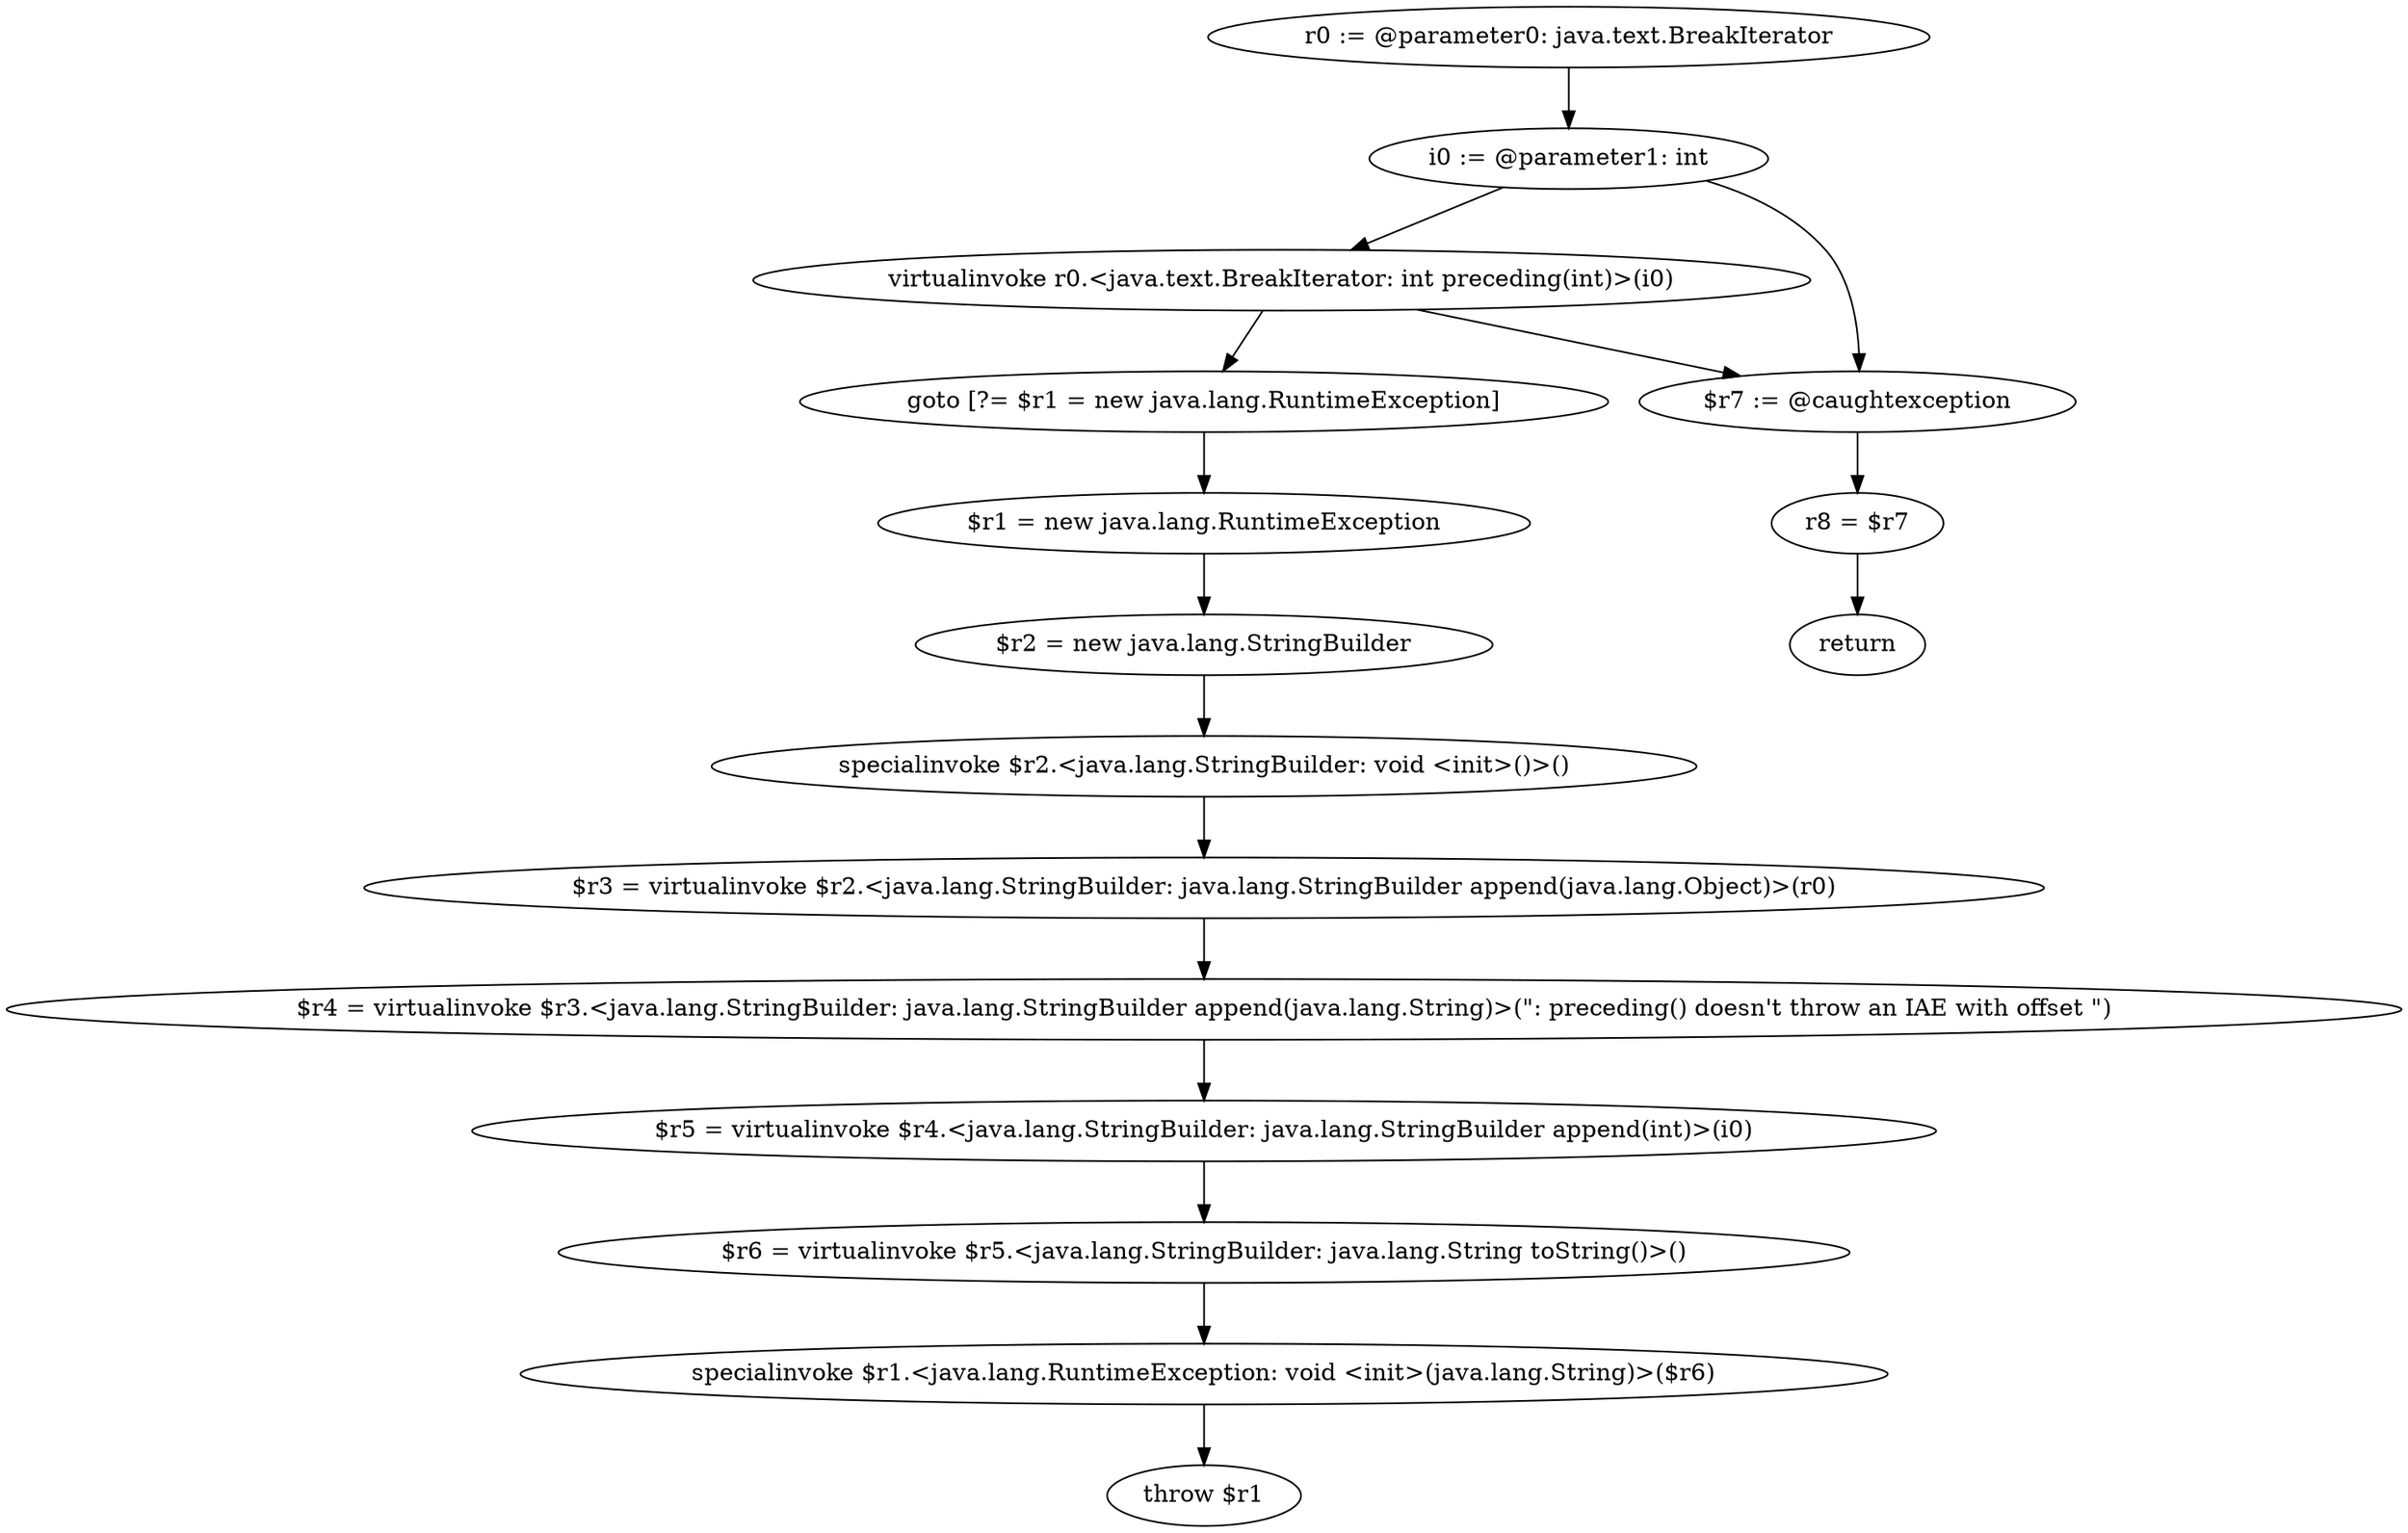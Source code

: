 digraph "unitGraph" {
    "r0 := @parameter0: java.text.BreakIterator"
    "i0 := @parameter1: int"
    "virtualinvoke r0.<java.text.BreakIterator: int preceding(int)>(i0)"
    "goto [?= $r1 = new java.lang.RuntimeException]"
    "$r7 := @caughtexception"
    "r8 = $r7"
    "return"
    "$r1 = new java.lang.RuntimeException"
    "$r2 = new java.lang.StringBuilder"
    "specialinvoke $r2.<java.lang.StringBuilder: void <init>()>()"
    "$r3 = virtualinvoke $r2.<java.lang.StringBuilder: java.lang.StringBuilder append(java.lang.Object)>(r0)"
    "$r4 = virtualinvoke $r3.<java.lang.StringBuilder: java.lang.StringBuilder append(java.lang.String)>(\": preceding() doesn\'t throw an IAE with offset \")"
    "$r5 = virtualinvoke $r4.<java.lang.StringBuilder: java.lang.StringBuilder append(int)>(i0)"
    "$r6 = virtualinvoke $r5.<java.lang.StringBuilder: java.lang.String toString()>()"
    "specialinvoke $r1.<java.lang.RuntimeException: void <init>(java.lang.String)>($r6)"
    "throw $r1"
    "r0 := @parameter0: java.text.BreakIterator"->"i0 := @parameter1: int";
    "i0 := @parameter1: int"->"virtualinvoke r0.<java.text.BreakIterator: int preceding(int)>(i0)";
    "i0 := @parameter1: int"->"$r7 := @caughtexception";
    "virtualinvoke r0.<java.text.BreakIterator: int preceding(int)>(i0)"->"goto [?= $r1 = new java.lang.RuntimeException]";
    "virtualinvoke r0.<java.text.BreakIterator: int preceding(int)>(i0)"->"$r7 := @caughtexception";
    "goto [?= $r1 = new java.lang.RuntimeException]"->"$r1 = new java.lang.RuntimeException";
    "$r7 := @caughtexception"->"r8 = $r7";
    "r8 = $r7"->"return";
    "$r1 = new java.lang.RuntimeException"->"$r2 = new java.lang.StringBuilder";
    "$r2 = new java.lang.StringBuilder"->"specialinvoke $r2.<java.lang.StringBuilder: void <init>()>()";
    "specialinvoke $r2.<java.lang.StringBuilder: void <init>()>()"->"$r3 = virtualinvoke $r2.<java.lang.StringBuilder: java.lang.StringBuilder append(java.lang.Object)>(r0)";
    "$r3 = virtualinvoke $r2.<java.lang.StringBuilder: java.lang.StringBuilder append(java.lang.Object)>(r0)"->"$r4 = virtualinvoke $r3.<java.lang.StringBuilder: java.lang.StringBuilder append(java.lang.String)>(\": preceding() doesn\'t throw an IAE with offset \")";
    "$r4 = virtualinvoke $r3.<java.lang.StringBuilder: java.lang.StringBuilder append(java.lang.String)>(\": preceding() doesn\'t throw an IAE with offset \")"->"$r5 = virtualinvoke $r4.<java.lang.StringBuilder: java.lang.StringBuilder append(int)>(i0)";
    "$r5 = virtualinvoke $r4.<java.lang.StringBuilder: java.lang.StringBuilder append(int)>(i0)"->"$r6 = virtualinvoke $r5.<java.lang.StringBuilder: java.lang.String toString()>()";
    "$r6 = virtualinvoke $r5.<java.lang.StringBuilder: java.lang.String toString()>()"->"specialinvoke $r1.<java.lang.RuntimeException: void <init>(java.lang.String)>($r6)";
    "specialinvoke $r1.<java.lang.RuntimeException: void <init>(java.lang.String)>($r6)"->"throw $r1";
}
